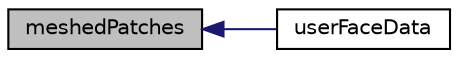 digraph "meshedPatches"
{
  bgcolor="transparent";
  edge [fontname="Helvetica",fontsize="10",labelfontname="Helvetica",labelfontsize="10"];
  node [fontname="Helvetica",fontsize="10",shape=record];
  rankdir="LR";
  Node10540 [label="meshedPatches",height=0.2,width=0.4,color="black", fillcolor="grey75", style="filled", fontcolor="black"];
  Node10540 -> Node10541 [dir="back",color="midnightblue",fontsize="10",style="solid",fontname="Helvetica"];
  Node10541 [label="userFaceData",height=0.2,width=0.4,color="black",URL="$a25857.html#a2cb6efa4184bedfbed60b069881c26a3"];
}
